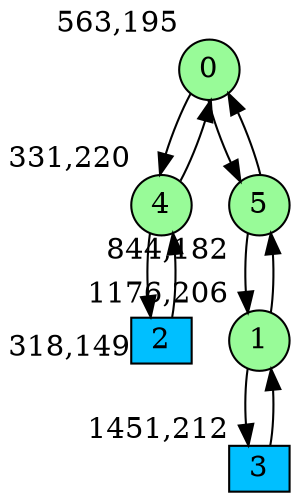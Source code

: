 digraph G {
graph [bgcolor=white]
node [shape=circle, style = filled, fillcolor=white,fixedsize=true, width=0.4, height=0.3 ]
0[xlabel="563,195", pos = "3.82813,0.390625!", fillcolor=palegreen ];
1[xlabel="1176,206", pos = "13.4063,0.21875!", fillcolor=palegreen ];
2[xlabel="318,149", pos = "0,1.10938!", fillcolor=deepskyblue, shape=box ];
3[xlabel="1451,212", pos = "17.7031,0.125!", fillcolor=deepskyblue, shape=box ];
4[xlabel="331,220", pos = "0.203125,0!", fillcolor=palegreen ];
5[xlabel="844,182", pos = "8.21875,0.59375!", fillcolor=palegreen ];
0->4 ;
0->5 ;
1->5 ;
1->3 ;
2->4 ;
3->1 ;
4->0 ;
4->2 ;
5->0 ;
5->1 ;
}
